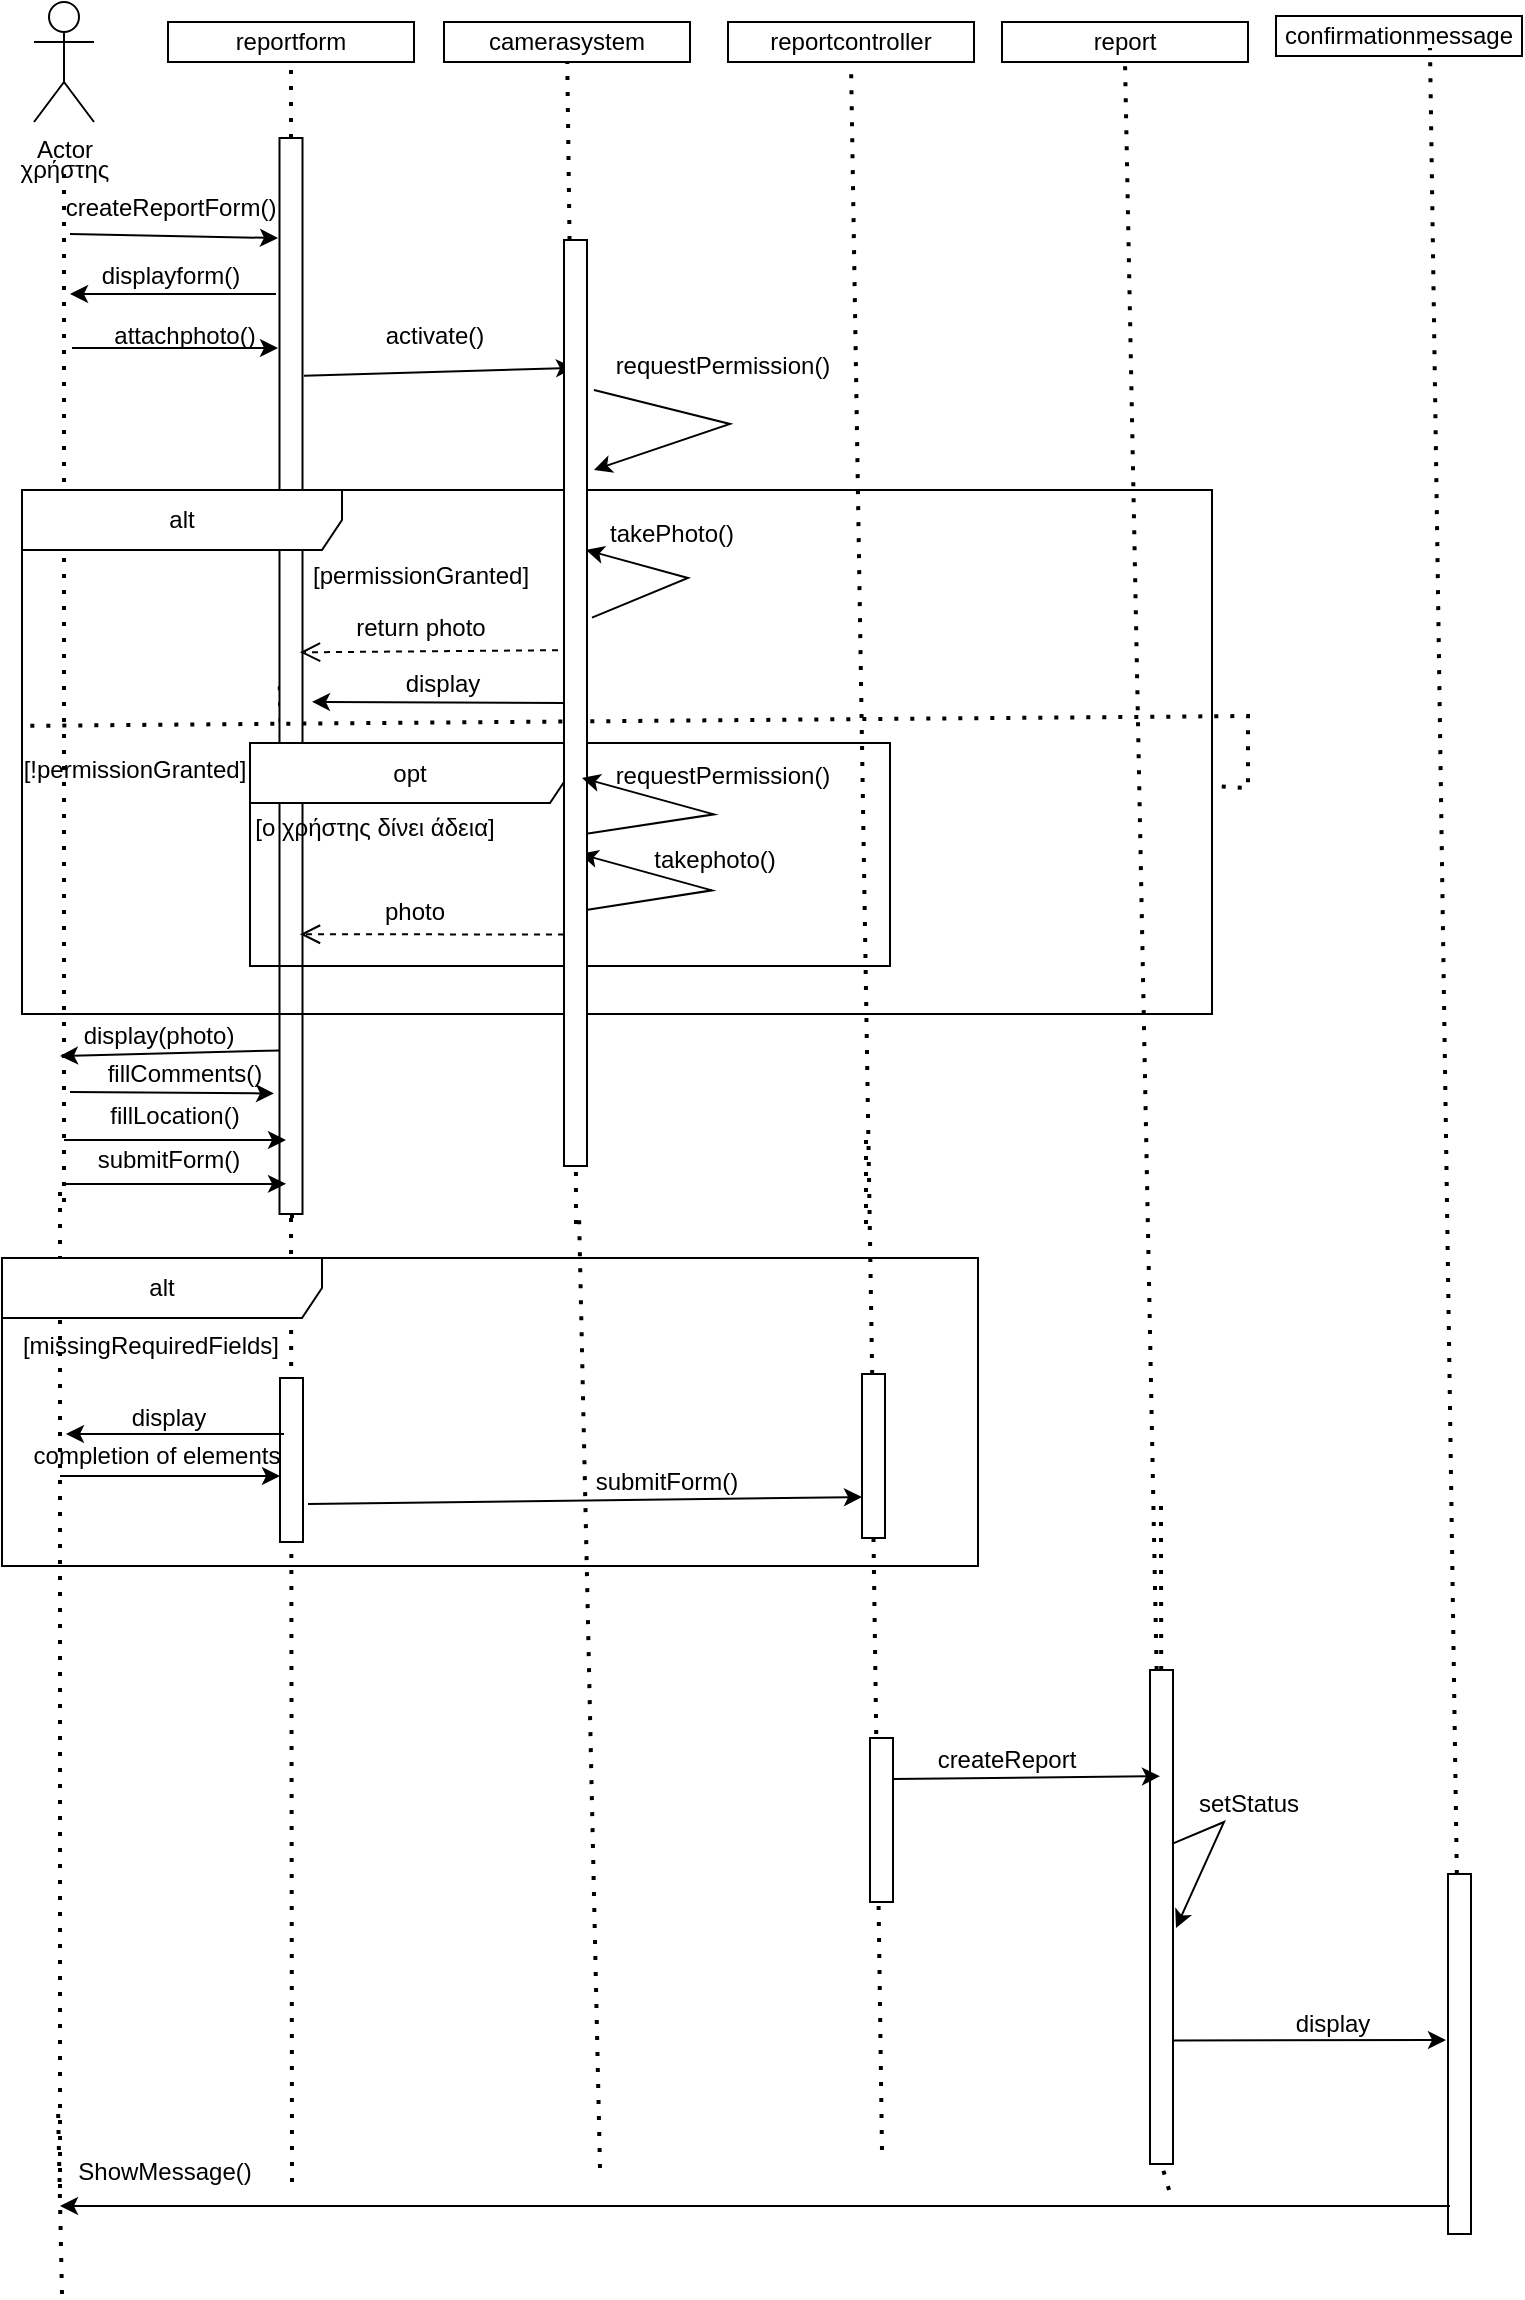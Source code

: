 <mxfile version="26.1.1">
  <diagram name="Σελίδα-1" id="ofaxyE9AYL68ncU7um-d">
    <mxGraphModel dx="1332" dy="532" grid="0" gridSize="10" guides="1" tooltips="1" connect="1" arrows="1" fold="1" page="1" pageScale="1" pageWidth="827" pageHeight="1169" math="0" shadow="0">
      <root>
        <mxCell id="0" />
        <mxCell id="1" parent="0" />
        <mxCell id="5nzVAUaAz8LjXCYsZ58y-1" value="Actor" style="shape=umlActor;verticalLabelPosition=bottom;verticalAlign=top;html=1;outlineConnect=0;" vertex="1" parent="1">
          <mxGeometry x="40" y="23" width="30" height="60" as="geometry" />
        </mxCell>
        <mxCell id="5nzVAUaAz8LjXCYsZ58y-2" value="" style="endArrow=none;dashed=1;html=1;dashPattern=1 3;strokeWidth=2;rounded=0;" edge="1" parent="1">
          <mxGeometry width="50" height="50" relative="1" as="geometry">
            <mxPoint x="55" y="623" as="sourcePoint" />
            <mxPoint x="55" y="107" as="targetPoint" />
          </mxGeometry>
        </mxCell>
        <mxCell id="5nzVAUaAz8LjXCYsZ58y-3" value="reportform" style="rounded=0;whiteSpace=wrap;html=1;" vertex="1" parent="1">
          <mxGeometry x="107" y="33" width="123" height="20" as="geometry" />
        </mxCell>
        <mxCell id="5nzVAUaAz8LjXCYsZ58y-4" value="camerasystem" style="rounded=0;whiteSpace=wrap;html=1;" vertex="1" parent="1">
          <mxGeometry x="245" y="33" width="123" height="20" as="geometry" />
        </mxCell>
        <mxCell id="5nzVAUaAz8LjXCYsZ58y-5" value="reportcontroller" style="rounded=0;whiteSpace=wrap;html=1;" vertex="1" parent="1">
          <mxGeometry x="387" y="33" width="123" height="20" as="geometry" />
        </mxCell>
        <mxCell id="5nzVAUaAz8LjXCYsZ58y-6" value="report" style="rounded=0;whiteSpace=wrap;html=1;" vertex="1" parent="1">
          <mxGeometry x="524" y="33" width="123" height="20" as="geometry" />
        </mxCell>
        <mxCell id="5nzVAUaAz8LjXCYsZ58y-7" value="" style="endArrow=none;dashed=1;html=1;dashPattern=1 3;strokeWidth=2;rounded=0;entryX=0.5;entryY=1;entryDx=0;entryDy=0;" edge="1" parent="1" source="5nzVAUaAz8LjXCYsZ58y-12" target="5nzVAUaAz8LjXCYsZ58y-3">
          <mxGeometry width="50" height="50" relative="1" as="geometry">
            <mxPoint x="169" y="631" as="sourcePoint" />
            <mxPoint x="65" y="117" as="targetPoint" />
          </mxGeometry>
        </mxCell>
        <mxCell id="5nzVAUaAz8LjXCYsZ58y-8" value="" style="endArrow=none;dashed=1;html=1;dashPattern=1 3;strokeWidth=2;rounded=0;" edge="1" parent="1" source="5nzVAUaAz8LjXCYsZ58y-17" target="5nzVAUaAz8LjXCYsZ58y-4">
          <mxGeometry width="50" height="50" relative="1" as="geometry">
            <mxPoint x="311" y="634" as="sourcePoint" />
            <mxPoint x="179" y="63" as="targetPoint" />
          </mxGeometry>
        </mxCell>
        <mxCell id="5nzVAUaAz8LjXCYsZ58y-9" value="" style="endArrow=none;dashed=1;html=1;dashPattern=1 3;strokeWidth=2;rounded=0;entryX=0.5;entryY=1;entryDx=0;entryDy=0;" edge="1" parent="1" source="5nzVAUaAz8LjXCYsZ58y-190" target="5nzVAUaAz8LjXCYsZ58y-5">
          <mxGeometry width="50" height="50" relative="1" as="geometry">
            <mxPoint x="459" y="761" as="sourcePoint" />
            <mxPoint x="317" y="63" as="targetPoint" />
          </mxGeometry>
        </mxCell>
        <mxCell id="5nzVAUaAz8LjXCYsZ58y-10" value="" style="endArrow=none;dashed=1;html=1;dashPattern=1 3;strokeWidth=2;rounded=0;entryX=0.5;entryY=1;entryDx=0;entryDy=0;" edge="1" parent="1" source="5nzVAUaAz8LjXCYsZ58y-108" target="5nzVAUaAz8LjXCYsZ58y-6">
          <mxGeometry width="50" height="50" relative="1" as="geometry">
            <mxPoint x="597" y="668" as="sourcePoint" />
            <mxPoint x="459" y="63" as="targetPoint" />
          </mxGeometry>
        </mxCell>
        <mxCell id="5nzVAUaAz8LjXCYsZ58y-13" value="" style="endArrow=none;dashed=1;html=1;dashPattern=1 3;strokeWidth=2;rounded=0;entryX=0.5;entryY=1;entryDx=0;entryDy=0;" edge="1" parent="1" target="5nzVAUaAz8LjXCYsZ58y-12">
          <mxGeometry width="50" height="50" relative="1" as="geometry">
            <mxPoint x="169" y="631" as="sourcePoint" />
            <mxPoint x="169" y="53" as="targetPoint" />
          </mxGeometry>
        </mxCell>
        <mxCell id="5nzVAUaAz8LjXCYsZ58y-12" value="" style="rounded=0;whiteSpace=wrap;html=1;direction=south;" vertex="1" parent="1">
          <mxGeometry x="162.75" y="91" width="11.5" height="538" as="geometry" />
        </mxCell>
        <mxCell id="5nzVAUaAz8LjXCYsZ58y-15" value="" style="endArrow=classic;html=1;rounded=0;entryX=0.093;entryY=1.065;entryDx=0;entryDy=0;entryPerimeter=0;" edge="1" parent="1" target="5nzVAUaAz8LjXCYsZ58y-12">
          <mxGeometry width="50" height="50" relative="1" as="geometry">
            <mxPoint x="58" y="139" as="sourcePoint" />
            <mxPoint x="119" y="145" as="targetPoint" />
          </mxGeometry>
        </mxCell>
        <mxCell id="5nzVAUaAz8LjXCYsZ58y-16" value="createReportForm()" style="text;html=1;align=center;verticalAlign=middle;resizable=0;points=[];autosize=1;strokeColor=none;fillColor=none;" vertex="1" parent="1">
          <mxGeometry x="46" y="113" width="123" height="26" as="geometry" />
        </mxCell>
        <mxCell id="5nzVAUaAz8LjXCYsZ58y-18" value="" style="endArrow=classic;html=1;rounded=0;entryX=0.138;entryY=0.565;entryDx=0;entryDy=0;entryPerimeter=0;exitX=0.221;exitY=-0.065;exitDx=0;exitDy=0;exitPerimeter=0;" edge="1" parent="1" source="5nzVAUaAz8LjXCYsZ58y-12" target="5nzVAUaAz8LjXCYsZ58y-17">
          <mxGeometry width="50" height="50" relative="1" as="geometry">
            <mxPoint x="174.25" y="227" as="sourcePoint" />
            <mxPoint x="294.25" y="224" as="targetPoint" />
          </mxGeometry>
        </mxCell>
        <mxCell id="5nzVAUaAz8LjXCYsZ58y-19" value="activate()" style="text;html=1;align=center;verticalAlign=middle;resizable=0;points=[];autosize=1;strokeColor=none;fillColor=none;" vertex="1" parent="1">
          <mxGeometry x="206" y="177" width="67" height="26" as="geometry" />
        </mxCell>
        <mxCell id="5nzVAUaAz8LjXCYsZ58y-84" value="" style="endArrow=classic;html=1;rounded=0;elbow=horizontal;" edge="1" parent="1">
          <mxGeometry width="50" height="50" relative="1" as="geometry">
            <mxPoint x="320" y="217" as="sourcePoint" />
            <mxPoint x="320" y="257" as="targetPoint" />
            <Array as="points">
              <mxPoint x="388" y="234" />
            </Array>
          </mxGeometry>
        </mxCell>
        <mxCell id="5nzVAUaAz8LjXCYsZ58y-85" value="requestPermission()" style="text;html=1;align=center;verticalAlign=middle;resizable=0;points=[];autosize=1;strokeColor=none;fillColor=none;" vertex="1" parent="1">
          <mxGeometry x="321" y="192" width="125" height="26" as="geometry" />
        </mxCell>
        <mxCell id="5nzVAUaAz8LjXCYsZ58y-86" value="alt" style="shape=umlFrame;whiteSpace=wrap;html=1;pointerEvents=0;recursiveResize=0;container=1;collapsible=0;width=160;" vertex="1" parent="1">
          <mxGeometry x="34" y="267" width="595" height="262" as="geometry" />
        </mxCell>
        <mxCell id="5nzVAUaAz8LjXCYsZ58y-88" value="takePhoto()" style="text;whiteSpace=wrap;html=1;" vertex="1" parent="5nzVAUaAz8LjXCYsZ58y-86">
          <mxGeometry x="292" y="8" width="90" height="36" as="geometry" />
        </mxCell>
        <mxCell id="5nzVAUaAz8LjXCYsZ58y-119" value="[permissionGranted]" style="text;html=1;align=center;verticalAlign=middle;resizable=0;points=[];autosize=1;strokeColor=none;fillColor=none;" vertex="1" parent="5nzVAUaAz8LjXCYsZ58y-86">
          <mxGeometry x="136" y="30" width="126" height="26" as="geometry" />
        </mxCell>
        <mxCell id="5nzVAUaAz8LjXCYsZ58y-93" value="" style="endArrow=classic;html=1;rounded=0;entryX=0.586;entryY=0.283;entryDx=0;entryDy=0;entryPerimeter=0;elbow=horizontal;exitX=0.674;exitY=0.022;exitDx=0;exitDy=0;exitPerimeter=0;" edge="1" parent="5nzVAUaAz8LjXCYsZ58y-86">
          <mxGeometry width="50" height="50" relative="1" as="geometry">
            <mxPoint x="284.997" y="63.796" as="sourcePoint" />
            <mxPoint x="281.995" y="30.004" as="targetPoint" />
            <Array as="points">
              <mxPoint x="333" y="43.98" />
            </Array>
          </mxGeometry>
        </mxCell>
        <mxCell id="5nzVAUaAz8LjXCYsZ58y-91" value="return photo" style="text;html=1;align=center;verticalAlign=middle;resizable=0;points=[];autosize=1;strokeColor=none;fillColor=none;" vertex="1" parent="5nzVAUaAz8LjXCYsZ58y-86">
          <mxGeometry x="157.5" y="56" width="83" height="26" as="geometry" />
        </mxCell>
        <mxCell id="5nzVAUaAz8LjXCYsZ58y-123" value="[!permissionGranted]" style="text;html=1;align=center;verticalAlign=middle;resizable=0;points=[];autosize=1;strokeColor=none;fillColor=none;" vertex="1" parent="5nzVAUaAz8LjXCYsZ58y-86">
          <mxGeometry x="-9" y="126.5" width="129" height="26" as="geometry" />
        </mxCell>
        <mxCell id="5nzVAUaAz8LjXCYsZ58y-125" value="display" style="text;html=1;align=center;verticalAlign=middle;resizable=0;points=[];autosize=1;strokeColor=none;fillColor=none;" vertex="1" parent="5nzVAUaAz8LjXCYsZ58y-86">
          <mxGeometry x="182" y="84" width="55" height="26" as="geometry" />
        </mxCell>
        <mxCell id="5nzVAUaAz8LjXCYsZ58y-126" value="opt" style="shape=umlFrame;whiteSpace=wrap;html=1;pointerEvents=0;recursiveResize=0;container=1;collapsible=0;width=160;" vertex="1" parent="5nzVAUaAz8LjXCYsZ58y-86">
          <mxGeometry x="114" y="126.5" width="320" height="111.5" as="geometry" />
        </mxCell>
        <mxCell id="5nzVAUaAz8LjXCYsZ58y-134" value="[ο χρήστης δίνει άδεια]" style="text;html=1;align=center;verticalAlign=middle;resizable=0;points=[];autosize=1;strokeColor=none;fillColor=none;" vertex="1" parent="5nzVAUaAz8LjXCYsZ58y-126">
          <mxGeometry x="-7" y="29.5" width="138" height="26" as="geometry" />
        </mxCell>
        <mxCell id="5nzVAUaAz8LjXCYsZ58y-141" value="requestPermission()&lt;div&gt;&lt;br&gt;&lt;/div&gt;" style="text;html=1;align=center;verticalAlign=middle;resizable=0;points=[];autosize=1;strokeColor=none;fillColor=none;" vertex="1" parent="5nzVAUaAz8LjXCYsZ58y-126">
          <mxGeometry x="173" y="2.5" width="125" height="41" as="geometry" />
        </mxCell>
        <mxCell id="5nzVAUaAz8LjXCYsZ58y-142" value="" style="endArrow=classic;html=1;rounded=0;entryX=0.581;entryY=0.217;entryDx=0;entryDy=0;entryPerimeter=0;elbow=horizontal;exitX=0.641;exitY=-0.043;exitDx=0;exitDy=0;exitPerimeter=0;" edge="1" parent="5nzVAUaAz8LjXCYsZ58y-126">
          <mxGeometry width="50" height="50" relative="1" as="geometry">
            <mxPoint x="168" y="83.5" as="sourcePoint" />
            <mxPoint x="165" y="55.5" as="targetPoint" />
            <Array as="points">
              <mxPoint x="231" y="73.68" />
            </Array>
          </mxGeometry>
        </mxCell>
        <mxCell id="5nzVAUaAz8LjXCYsZ58y-143" value="takephoto()" style="text;html=1;align=center;verticalAlign=middle;resizable=0;points=[];autosize=1;strokeColor=none;fillColor=none;" vertex="1" parent="5nzVAUaAz8LjXCYsZ58y-126">
          <mxGeometry x="192" y="45.5" width="79" height="26" as="geometry" />
        </mxCell>
        <mxCell id="5nzVAUaAz8LjXCYsZ58y-145" value="photo" style="text;html=1;align=center;verticalAlign=middle;resizable=0;points=[];autosize=1;strokeColor=none;fillColor=none;" vertex="1" parent="5nzVAUaAz8LjXCYsZ58y-126">
          <mxGeometry x="58" y="71.5" width="48" height="26" as="geometry" />
        </mxCell>
        <mxCell id="5nzVAUaAz8LjXCYsZ58y-90" value="" style="html=1;verticalAlign=bottom;endArrow=open;dashed=1;endSize=8;curved=0;rounded=0;exitX=0.443;exitY=1.261;exitDx=0;exitDy=0;exitPerimeter=0;entryX=0.478;entryY=0.109;entryDx=0;entryDy=0;entryPerimeter=0;" edge="1" parent="1" source="5nzVAUaAz8LjXCYsZ58y-17" target="5nzVAUaAz8LjXCYsZ58y-12">
          <mxGeometry relative="1" as="geometry">
            <mxPoint x="288" y="383" as="sourcePoint" />
            <mxPoint x="208" y="383" as="targetPoint" />
          </mxGeometry>
        </mxCell>
        <mxCell id="5nzVAUaAz8LjXCYsZ58y-96" value="fillComments()" style="text;html=1;align=center;verticalAlign=middle;resizable=0;points=[];autosize=1;strokeColor=none;fillColor=none;" vertex="1" parent="1">
          <mxGeometry x="67" y="546" width="95" height="26" as="geometry" />
        </mxCell>
        <mxCell id="5nzVAUaAz8LjXCYsZ58y-101" value="submitForm()" style="text;html=1;align=center;verticalAlign=middle;resizable=0;points=[];autosize=1;strokeColor=none;fillColor=none;" vertex="1" parent="1">
          <mxGeometry x="62.5" y="589" width="89" height="26" as="geometry" />
        </mxCell>
        <mxCell id="5nzVAUaAz8LjXCYsZ58y-103" value="" style="endArrow=none;dashed=1;html=1;dashPattern=1 3;strokeWidth=2;rounded=0;" edge="1" parent="1">
          <mxGeometry width="50" height="50" relative="1" as="geometry">
            <mxPoint x="456" y="634" as="sourcePoint" />
            <mxPoint x="456" y="590" as="targetPoint" />
          </mxGeometry>
        </mxCell>
        <mxCell id="5nzVAUaAz8LjXCYsZ58y-113" value="" style="endArrow=classic;html=1;rounded=0;exitX=0.145;exitY=1.152;exitDx=0;exitDy=0;exitPerimeter=0;" edge="1" parent="1" source="5nzVAUaAz8LjXCYsZ58y-12">
          <mxGeometry width="50" height="50" relative="1" as="geometry">
            <mxPoint x="188" y="196" as="sourcePoint" />
            <mxPoint x="58" y="169" as="targetPoint" />
          </mxGeometry>
        </mxCell>
        <mxCell id="5nzVAUaAz8LjXCYsZ58y-114" value="displayform()" style="text;html=1;align=center;verticalAlign=middle;resizable=0;points=[];autosize=1;strokeColor=none;fillColor=none;" vertex="1" parent="1">
          <mxGeometry x="64.5" y="147" width="87" height="26" as="geometry" />
        </mxCell>
        <mxCell id="5nzVAUaAz8LjXCYsZ58y-115" value="" style="endArrow=classic;html=1;rounded=0;" edge="1" parent="1">
          <mxGeometry width="50" height="50" relative="1" as="geometry">
            <mxPoint x="59" y="196" as="sourcePoint" />
            <mxPoint x="162" y="196" as="targetPoint" />
          </mxGeometry>
        </mxCell>
        <mxCell id="5nzVAUaAz8LjXCYsZ58y-116" value="attachphoto()" style="text;html=1;align=center;verticalAlign=middle;resizable=0;points=[];autosize=1;strokeColor=none;fillColor=none;" vertex="1" parent="1">
          <mxGeometry x="70" y="177" width="89" height="26" as="geometry" />
        </mxCell>
        <mxCell id="5nzVAUaAz8LjXCYsZ58y-122" value="" style="endArrow=none;dashed=1;html=1;dashPattern=1 3;strokeWidth=2;rounded=0;exitX=0.007;exitY=0.45;exitDx=0;exitDy=0;exitPerimeter=0;" edge="1" parent="1" source="5nzVAUaAz8LjXCYsZ58y-86" target="5nzVAUaAz8LjXCYsZ58y-86">
          <mxGeometry width="50" height="50" relative="1" as="geometry">
            <mxPoint x="469" y="771" as="sourcePoint" />
            <mxPoint x="459" y="63" as="targetPoint" />
            <Array as="points">
              <mxPoint x="647" y="380" />
            </Array>
          </mxGeometry>
        </mxCell>
        <mxCell id="5nzVAUaAz8LjXCYsZ58y-124" value="" style="endArrow=classic;html=1;rounded=0;entryX=0.524;entryY=-0.413;entryDx=0;entryDy=0;entryPerimeter=0;exitX=0.5;exitY=1;exitDx=0;exitDy=0;" edge="1" parent="1" source="5nzVAUaAz8LjXCYsZ58y-17" target="5nzVAUaAz8LjXCYsZ58y-12">
          <mxGeometry width="50" height="50" relative="1" as="geometry">
            <mxPoint x="158" y="396" as="sourcePoint" />
            <mxPoint x="285.75" y="400" as="targetPoint" />
          </mxGeometry>
        </mxCell>
        <mxCell id="5nzVAUaAz8LjXCYsZ58y-98" value="fillLocation()" style="text;html=1;align=center;verticalAlign=middle;resizable=0;points=[];autosize=1;strokeColor=none;fillColor=none;" vertex="1" parent="1">
          <mxGeometry x="68.5" y="567" width="83" height="26" as="geometry" />
        </mxCell>
        <mxCell id="5nzVAUaAz8LjXCYsZ58y-136" value="" style="endArrow=none;dashed=1;html=1;dashPattern=1 3;strokeWidth=2;rounded=0;" edge="1" parent="1" target="5nzVAUaAz8LjXCYsZ58y-17">
          <mxGeometry width="50" height="50" relative="1" as="geometry">
            <mxPoint x="311" y="634" as="sourcePoint" />
            <mxPoint x="307" y="53" as="targetPoint" />
          </mxGeometry>
        </mxCell>
        <mxCell id="5nzVAUaAz8LjXCYsZ58y-17" value="" style="rounded=0;whiteSpace=wrap;html=1;direction=south;" vertex="1" parent="1">
          <mxGeometry x="305" y="142" width="11.5" height="463" as="geometry" />
        </mxCell>
        <mxCell id="5nzVAUaAz8LjXCYsZ58y-140" value="" style="endArrow=classic;html=1;rounded=0;entryX=0.581;entryY=0.217;entryDx=0;entryDy=0;entryPerimeter=0;elbow=horizontal;exitX=0.641;exitY=-0.043;exitDx=0;exitDy=0;exitPerimeter=0;" edge="1" parent="1" source="5nzVAUaAz8LjXCYsZ58y-17" target="5nzVAUaAz8LjXCYsZ58y-17">
          <mxGeometry width="50" height="50" relative="1" as="geometry">
            <mxPoint x="331.997" y="448.996" as="sourcePoint" />
            <mxPoint x="328.995" y="415.204" as="targetPoint" />
            <Array as="points">
              <mxPoint x="380" y="429.18" />
            </Array>
          </mxGeometry>
        </mxCell>
        <mxCell id="5nzVAUaAz8LjXCYsZ58y-144" value="" style="html=1;verticalAlign=bottom;endArrow=open;dashed=1;endSize=8;curved=0;rounded=0;exitX=0.75;exitY=1;exitDx=0;exitDy=0;entryX=0.74;entryY=0.109;entryDx=0;entryDy=0;entryPerimeter=0;" edge="1" parent="1" source="5nzVAUaAz8LjXCYsZ58y-17" target="5nzVAUaAz8LjXCYsZ58y-12">
          <mxGeometry relative="1" as="geometry">
            <mxPoint x="294" y="477" as="sourcePoint" />
            <mxPoint x="165" y="478" as="targetPoint" />
          </mxGeometry>
        </mxCell>
        <mxCell id="5nzVAUaAz8LjXCYsZ58y-152" value="" style="endArrow=classic;html=1;rounded=0;exitX=0.848;exitY=0.978;exitDx=0;exitDy=0;exitPerimeter=0;" edge="1" parent="1" source="5nzVAUaAz8LjXCYsZ58y-12">
          <mxGeometry width="50" height="50" relative="1" as="geometry">
            <mxPoint x="156" y="571" as="sourcePoint" />
            <mxPoint x="53" y="550" as="targetPoint" />
          </mxGeometry>
        </mxCell>
        <mxCell id="5nzVAUaAz8LjXCYsZ58y-153" value="display(photo)" style="text;html=1;align=center;verticalAlign=middle;resizable=0;points=[];autosize=1;strokeColor=none;fillColor=none;" vertex="1" parent="1">
          <mxGeometry x="55" y="527" width="93" height="26" as="geometry" />
        </mxCell>
        <mxCell id="5nzVAUaAz8LjXCYsZ58y-156" value="" style="endArrow=classic;html=1;rounded=0;entryX=0.888;entryY=1.239;entryDx=0;entryDy=0;entryPerimeter=0;" edge="1" parent="1" target="5nzVAUaAz8LjXCYsZ58y-12">
          <mxGeometry width="50" height="50" relative="1" as="geometry">
            <mxPoint x="58" y="568" as="sourcePoint" />
            <mxPoint x="175.5" y="609" as="targetPoint" />
          </mxGeometry>
        </mxCell>
        <mxCell id="5nzVAUaAz8LjXCYsZ58y-157" value="" style="endArrow=classic;html=1;rounded=0;" edge="1" parent="1">
          <mxGeometry width="50" height="50" relative="1" as="geometry">
            <mxPoint x="55" y="592" as="sourcePoint" />
            <mxPoint x="166" y="592" as="targetPoint" />
          </mxGeometry>
        </mxCell>
        <mxCell id="5nzVAUaAz8LjXCYsZ58y-159" value="" style="endArrow=classic;html=1;rounded=0;entryX=0.972;entryY=0.717;entryDx=0;entryDy=0;entryPerimeter=0;" edge="1" parent="1" target="5nzVAUaAz8LjXCYsZ58y-12">
          <mxGeometry width="50" height="50" relative="1" as="geometry">
            <mxPoint x="55" y="614" as="sourcePoint" />
            <mxPoint x="176" y="602" as="targetPoint" />
          </mxGeometry>
        </mxCell>
        <mxCell id="5nzVAUaAz8LjXCYsZ58y-162" value="" style="endArrow=none;dashed=1;html=1;dashPattern=1 3;strokeWidth=2;rounded=0;entryX=1;entryY=0.5;entryDx=0;entryDy=0;" edge="1" parent="1" target="5nzVAUaAz8LjXCYsZ58y-12">
          <mxGeometry width="50" height="50" relative="1" as="geometry">
            <mxPoint x="169" y="1113" as="sourcePoint" />
            <mxPoint x="144" y="559" as="targetPoint" />
          </mxGeometry>
        </mxCell>
        <mxCell id="5nzVAUaAz8LjXCYsZ58y-163" value="" style="endArrow=none;dashed=1;html=1;dashPattern=1 3;strokeWidth=2;rounded=0;entryX=1;entryY=0.5;entryDx=0;entryDy=0;" edge="1" parent="1">
          <mxGeometry width="50" height="50" relative="1" as="geometry">
            <mxPoint x="323" y="1106" as="sourcePoint" />
            <mxPoint x="312.5" y="629" as="targetPoint" />
          </mxGeometry>
        </mxCell>
        <mxCell id="5nzVAUaAz8LjXCYsZ58y-164" value="" style="endArrow=none;dashed=1;html=1;dashPattern=1 3;strokeWidth=2;rounded=0;entryX=1;entryY=0.5;entryDx=0;entryDy=0;" edge="1" parent="1" source="5nzVAUaAz8LjXCYsZ58y-190">
          <mxGeometry width="50" height="50" relative="1" as="geometry">
            <mxPoint x="464" y="1097" as="sourcePoint" />
            <mxPoint x="460" y="753" as="targetPoint" />
          </mxGeometry>
        </mxCell>
        <mxCell id="5nzVAUaAz8LjXCYsZ58y-165" value="" style="endArrow=none;dashed=1;html=1;dashPattern=1 3;strokeWidth=2;rounded=0;entryX=1;entryY=0.5;entryDx=0;entryDy=0;" edge="1" parent="1" source="5nzVAUaAz8LjXCYsZ58y-108">
          <mxGeometry width="50" height="50" relative="1" as="geometry">
            <mxPoint x="607.5" y="1117" as="sourcePoint" />
            <mxPoint x="603.5" y="773" as="targetPoint" />
          </mxGeometry>
        </mxCell>
        <mxCell id="5nzVAUaAz8LjXCYsZ58y-166" value="confirmationmessage" style="rounded=0;whiteSpace=wrap;html=1;" vertex="1" parent="1">
          <mxGeometry x="661" y="30" width="123" height="20" as="geometry" />
        </mxCell>
        <mxCell id="5nzVAUaAz8LjXCYsZ58y-167" value="" style="endArrow=none;dashed=1;html=1;dashPattern=1 3;strokeWidth=2;rounded=0;entryX=0.626;entryY=0.8;entryDx=0;entryDy=0;entryPerimeter=0;" edge="1" parent="1" source="5nzVAUaAz8LjXCYsZ58y-200" target="5nzVAUaAz8LjXCYsZ58y-166">
          <mxGeometry width="50" height="50" relative="1" as="geometry">
            <mxPoint x="753" y="1127" as="sourcePoint" />
            <mxPoint x="742" y="66" as="targetPoint" />
          </mxGeometry>
        </mxCell>
        <mxCell id="5nzVAUaAz8LjXCYsZ58y-169" value="" style="endArrow=none;dashed=1;html=1;dashPattern=1 3;strokeWidth=2;rounded=0;entryX=1;entryY=0.5;entryDx=0;entryDy=0;" edge="1" parent="1">
          <mxGeometry width="50" height="50" relative="1" as="geometry">
            <mxPoint x="53" y="1116" as="sourcePoint" />
            <mxPoint x="53" y="618" as="targetPoint" />
          </mxGeometry>
        </mxCell>
        <mxCell id="5nzVAUaAz8LjXCYsZ58y-170" value="alt" style="shape=umlFrame;whiteSpace=wrap;html=1;pointerEvents=0;recursiveResize=0;container=1;collapsible=0;width=160;" vertex="1" parent="1">
          <mxGeometry x="24" y="651" width="488" height="154" as="geometry" />
        </mxCell>
        <mxCell id="5nzVAUaAz8LjXCYsZ58y-183" value="[missingRequiredFields]" style="text;html=1;align=center;verticalAlign=middle;resizable=0;points=[];autosize=1;strokeColor=none;fillColor=none;" vertex="1" parent="5nzVAUaAz8LjXCYsZ58y-170">
          <mxGeometry x="1" y="31" width="146" height="26" as="geometry" />
        </mxCell>
        <mxCell id="5nzVAUaAz8LjXCYsZ58y-185" value="" style="rounded=0;whiteSpace=wrap;html=1;direction=south;" vertex="1" parent="5nzVAUaAz8LjXCYsZ58y-170">
          <mxGeometry x="139" y="60" width="11.5" height="82" as="geometry" />
        </mxCell>
        <mxCell id="5nzVAUaAz8LjXCYsZ58y-184" value="" style="endArrow=classic;html=1;rounded=0;exitX=0.341;exitY=0.826;exitDx=0;exitDy=0;exitPerimeter=0;" edge="1" parent="5nzVAUaAz8LjXCYsZ58y-170" source="5nzVAUaAz8LjXCYsZ58y-185">
          <mxGeometry width="50" height="50" relative="1" as="geometry">
            <mxPoint x="122" y="76" as="sourcePoint" />
            <mxPoint x="32" y="88" as="targetPoint" />
          </mxGeometry>
        </mxCell>
        <mxCell id="5nzVAUaAz8LjXCYsZ58y-186" value="display" style="text;html=1;align=center;verticalAlign=middle;resizable=0;points=[];autosize=1;strokeColor=none;fillColor=none;" vertex="1" parent="5nzVAUaAz8LjXCYsZ58y-170">
          <mxGeometry x="55" y="67" width="55" height="26" as="geometry" />
        </mxCell>
        <mxCell id="5nzVAUaAz8LjXCYsZ58y-188" value="completion of elements" style="text;html=1;align=center;verticalAlign=middle;resizable=0;points=[];autosize=1;strokeColor=none;fillColor=none;" vertex="1" parent="5nzVAUaAz8LjXCYsZ58y-170">
          <mxGeometry x="6" y="86" width="141" height="26" as="geometry" />
        </mxCell>
        <mxCell id="5nzVAUaAz8LjXCYsZ58y-189" value="" style="endArrow=classic;html=1;rounded=0;entryX=0.75;entryY=1;entryDx=0;entryDy=0;" edge="1" parent="5nzVAUaAz8LjXCYsZ58y-170" target="5nzVAUaAz8LjXCYsZ58y-190">
          <mxGeometry width="50" height="50" relative="1" as="geometry">
            <mxPoint x="153" y="123" as="sourcePoint" />
            <mxPoint x="263" y="123" as="targetPoint" />
          </mxGeometry>
        </mxCell>
        <mxCell id="5nzVAUaAz8LjXCYsZ58y-187" value="" style="endArrow=classic;html=1;rounded=0;entryX=0.598;entryY=1;entryDx=0;entryDy=0;entryPerimeter=0;" edge="1" parent="1" target="5nzVAUaAz8LjXCYsZ58y-185">
          <mxGeometry width="50" height="50" relative="1" as="geometry">
            <mxPoint x="53" y="760" as="sourcePoint" />
            <mxPoint x="66" y="749" as="targetPoint" />
          </mxGeometry>
        </mxCell>
        <mxCell id="5nzVAUaAz8LjXCYsZ58y-191" value="" style="endArrow=none;dashed=1;html=1;dashPattern=1 3;strokeWidth=2;rounded=0;entryX=0.5;entryY=1;entryDx=0;entryDy=0;" edge="1" parent="1" target="5nzVAUaAz8LjXCYsZ58y-190">
          <mxGeometry width="50" height="50" relative="1" as="geometry">
            <mxPoint x="459" y="761" as="sourcePoint" />
            <mxPoint x="449" y="53" as="targetPoint" />
          </mxGeometry>
        </mxCell>
        <mxCell id="5nzVAUaAz8LjXCYsZ58y-192" value="" style="endArrow=none;dashed=1;html=1;dashPattern=1 3;strokeWidth=2;rounded=0;entryX=1;entryY=0.5;entryDx=0;entryDy=0;" edge="1" parent="1" target="5nzVAUaAz8LjXCYsZ58y-190">
          <mxGeometry width="50" height="50" relative="1" as="geometry">
            <mxPoint x="464" y="1097" as="sourcePoint" />
            <mxPoint x="460" y="753" as="targetPoint" />
          </mxGeometry>
        </mxCell>
        <mxCell id="5nzVAUaAz8LjXCYsZ58y-190" value="" style="rounded=0;whiteSpace=wrap;html=1;direction=south;" vertex="1" parent="1">
          <mxGeometry x="454" y="709" width="11.5" height="82" as="geometry" />
        </mxCell>
        <mxCell id="5nzVAUaAz8LjXCYsZ58y-193" value="submitForm()" style="text;html=1;align=center;verticalAlign=middle;resizable=0;points=[];autosize=1;strokeColor=none;fillColor=none;" vertex="1" parent="1">
          <mxGeometry x="311" y="750" width="89" height="26" as="geometry" />
        </mxCell>
        <mxCell id="5nzVAUaAz8LjXCYsZ58y-194" value="" style="endArrow=none;dashed=1;html=1;dashPattern=1 3;strokeWidth=2;rounded=0;entryX=1;entryY=0.5;entryDx=0;entryDy=0;" edge="1" parent="1" target="5nzVAUaAz8LjXCYsZ58y-108">
          <mxGeometry width="50" height="50" relative="1" as="geometry">
            <mxPoint x="607.5" y="1117" as="sourcePoint" />
            <mxPoint x="603.5" y="773" as="targetPoint" />
          </mxGeometry>
        </mxCell>
        <mxCell id="5nzVAUaAz8LjXCYsZ58y-108" value="" style="rounded=0;whiteSpace=wrap;html=1;direction=south;" vertex="1" parent="1">
          <mxGeometry x="598" y="857" width="11.5" height="247" as="geometry" />
        </mxCell>
        <mxCell id="5nzVAUaAz8LjXCYsZ58y-195" value="" style="rounded=0;whiteSpace=wrap;html=1;direction=south;" vertex="1" parent="1">
          <mxGeometry x="458" y="891" width="11.5" height="82" as="geometry" />
        </mxCell>
        <mxCell id="5nzVAUaAz8LjXCYsZ58y-196" value="" style="endArrow=classic;html=1;rounded=0;entryX=0.215;entryY=0.565;entryDx=0;entryDy=0;exitX=0.25;exitY=0;exitDx=0;exitDy=0;entryPerimeter=0;" edge="1" parent="1" source="5nzVAUaAz8LjXCYsZ58y-195" target="5nzVAUaAz8LjXCYsZ58y-108">
          <mxGeometry width="50" height="50" relative="1" as="geometry">
            <mxPoint x="465.5" y="896" as="sourcePoint" />
            <mxPoint x="742.5" y="893" as="targetPoint" />
          </mxGeometry>
        </mxCell>
        <mxCell id="5nzVAUaAz8LjXCYsZ58y-197" value="createReport" style="text;html=1;align=center;verticalAlign=middle;resizable=0;points=[];autosize=1;strokeColor=none;fillColor=none;" vertex="1" parent="1">
          <mxGeometry x="482" y="889" width="87" height="26" as="geometry" />
        </mxCell>
        <mxCell id="5nzVAUaAz8LjXCYsZ58y-198" value="" style="endArrow=classic;html=1;rounded=0;exitX=0.352;exitY=0.043;exitDx=0;exitDy=0;exitPerimeter=0;" edge="1" parent="1" source="5nzVAUaAz8LjXCYsZ58y-108">
          <mxGeometry width="50" height="50" relative="1" as="geometry">
            <mxPoint x="611" y="929" as="sourcePoint" />
            <mxPoint x="611" y="986" as="targetPoint" />
            <Array as="points">
              <mxPoint x="635" y="933" />
            </Array>
          </mxGeometry>
        </mxCell>
        <mxCell id="5nzVAUaAz8LjXCYsZ58y-199" value="setStatus" style="text;html=1;align=center;verticalAlign=middle;resizable=0;points=[];autosize=1;strokeColor=none;fillColor=none;" vertex="1" parent="1">
          <mxGeometry x="613" y="911" width="68" height="26" as="geometry" />
        </mxCell>
        <mxCell id="5nzVAUaAz8LjXCYsZ58y-201" value="" style="endArrow=none;dashed=1;html=1;dashPattern=1 3;strokeWidth=2;rounded=0;entryX=0.626;entryY=0.8;entryDx=0;entryDy=0;entryPerimeter=0;" edge="1" parent="1" target="5nzVAUaAz8LjXCYsZ58y-200">
          <mxGeometry width="50" height="50" relative="1" as="geometry">
            <mxPoint x="753" y="1127" as="sourcePoint" />
            <mxPoint x="738" y="46" as="targetPoint" />
          </mxGeometry>
        </mxCell>
        <mxCell id="5nzVAUaAz8LjXCYsZ58y-200" value="" style="rounded=0;whiteSpace=wrap;html=1;direction=south;" vertex="1" parent="1">
          <mxGeometry x="747" y="959" width="11.5" height="180" as="geometry" />
        </mxCell>
        <mxCell id="5nzVAUaAz8LjXCYsZ58y-203" value="" style="endArrow=classic;html=1;rounded=0;exitX=0.75;exitY=0;exitDx=0;exitDy=0;" edge="1" parent="1" source="5nzVAUaAz8LjXCYsZ58y-108">
          <mxGeometry width="50" height="50" relative="1" as="geometry">
            <mxPoint x="631" y="1045" as="sourcePoint" />
            <mxPoint x="746" y="1042" as="targetPoint" />
          </mxGeometry>
        </mxCell>
        <mxCell id="5nzVAUaAz8LjXCYsZ58y-204" value="display" style="text;html=1;align=center;verticalAlign=middle;resizable=0;points=[];autosize=1;strokeColor=none;fillColor=none;" vertex="1" parent="1">
          <mxGeometry x="661" y="1021" width="55" height="26" as="geometry" />
        </mxCell>
        <mxCell id="5nzVAUaAz8LjXCYsZ58y-205" value="" style="endArrow=classic;html=1;rounded=0;exitX=0.922;exitY=0.913;exitDx=0;exitDy=0;exitPerimeter=0;" edge="1" parent="1" source="5nzVAUaAz8LjXCYsZ58y-200">
          <mxGeometry width="50" height="50" relative="1" as="geometry">
            <mxPoint x="620" y="1052" as="sourcePoint" />
            <mxPoint x="53" y="1125" as="targetPoint" />
          </mxGeometry>
        </mxCell>
        <mxCell id="5nzVAUaAz8LjXCYsZ58y-206" value="" style="endArrow=none;dashed=1;html=1;dashPattern=1 3;strokeWidth=2;rounded=0;entryX=1;entryY=0.5;entryDx=0;entryDy=0;" edge="1" parent="1">
          <mxGeometry width="50" height="50" relative="1" as="geometry">
            <mxPoint x="54" y="1169" as="sourcePoint" />
            <mxPoint x="52" y="1076" as="targetPoint" />
          </mxGeometry>
        </mxCell>
        <mxCell id="5nzVAUaAz8LjXCYsZ58y-207" value="ShowMessage()" style="text;html=1;align=center;verticalAlign=middle;resizable=0;points=[];autosize=1;strokeColor=none;fillColor=none;" vertex="1" parent="1">
          <mxGeometry x="52" y="1095" width="105" height="26" as="geometry" />
        </mxCell>
        <mxCell id="5nzVAUaAz8LjXCYsZ58y-208" value="χρήστης" style="text;html=1;align=center;verticalAlign=middle;resizable=0;points=[];autosize=1;strokeColor=none;fillColor=none;" vertex="1" parent="1">
          <mxGeometry x="24" y="94" width="62" height="26" as="geometry" />
        </mxCell>
      </root>
    </mxGraphModel>
  </diagram>
</mxfile>
